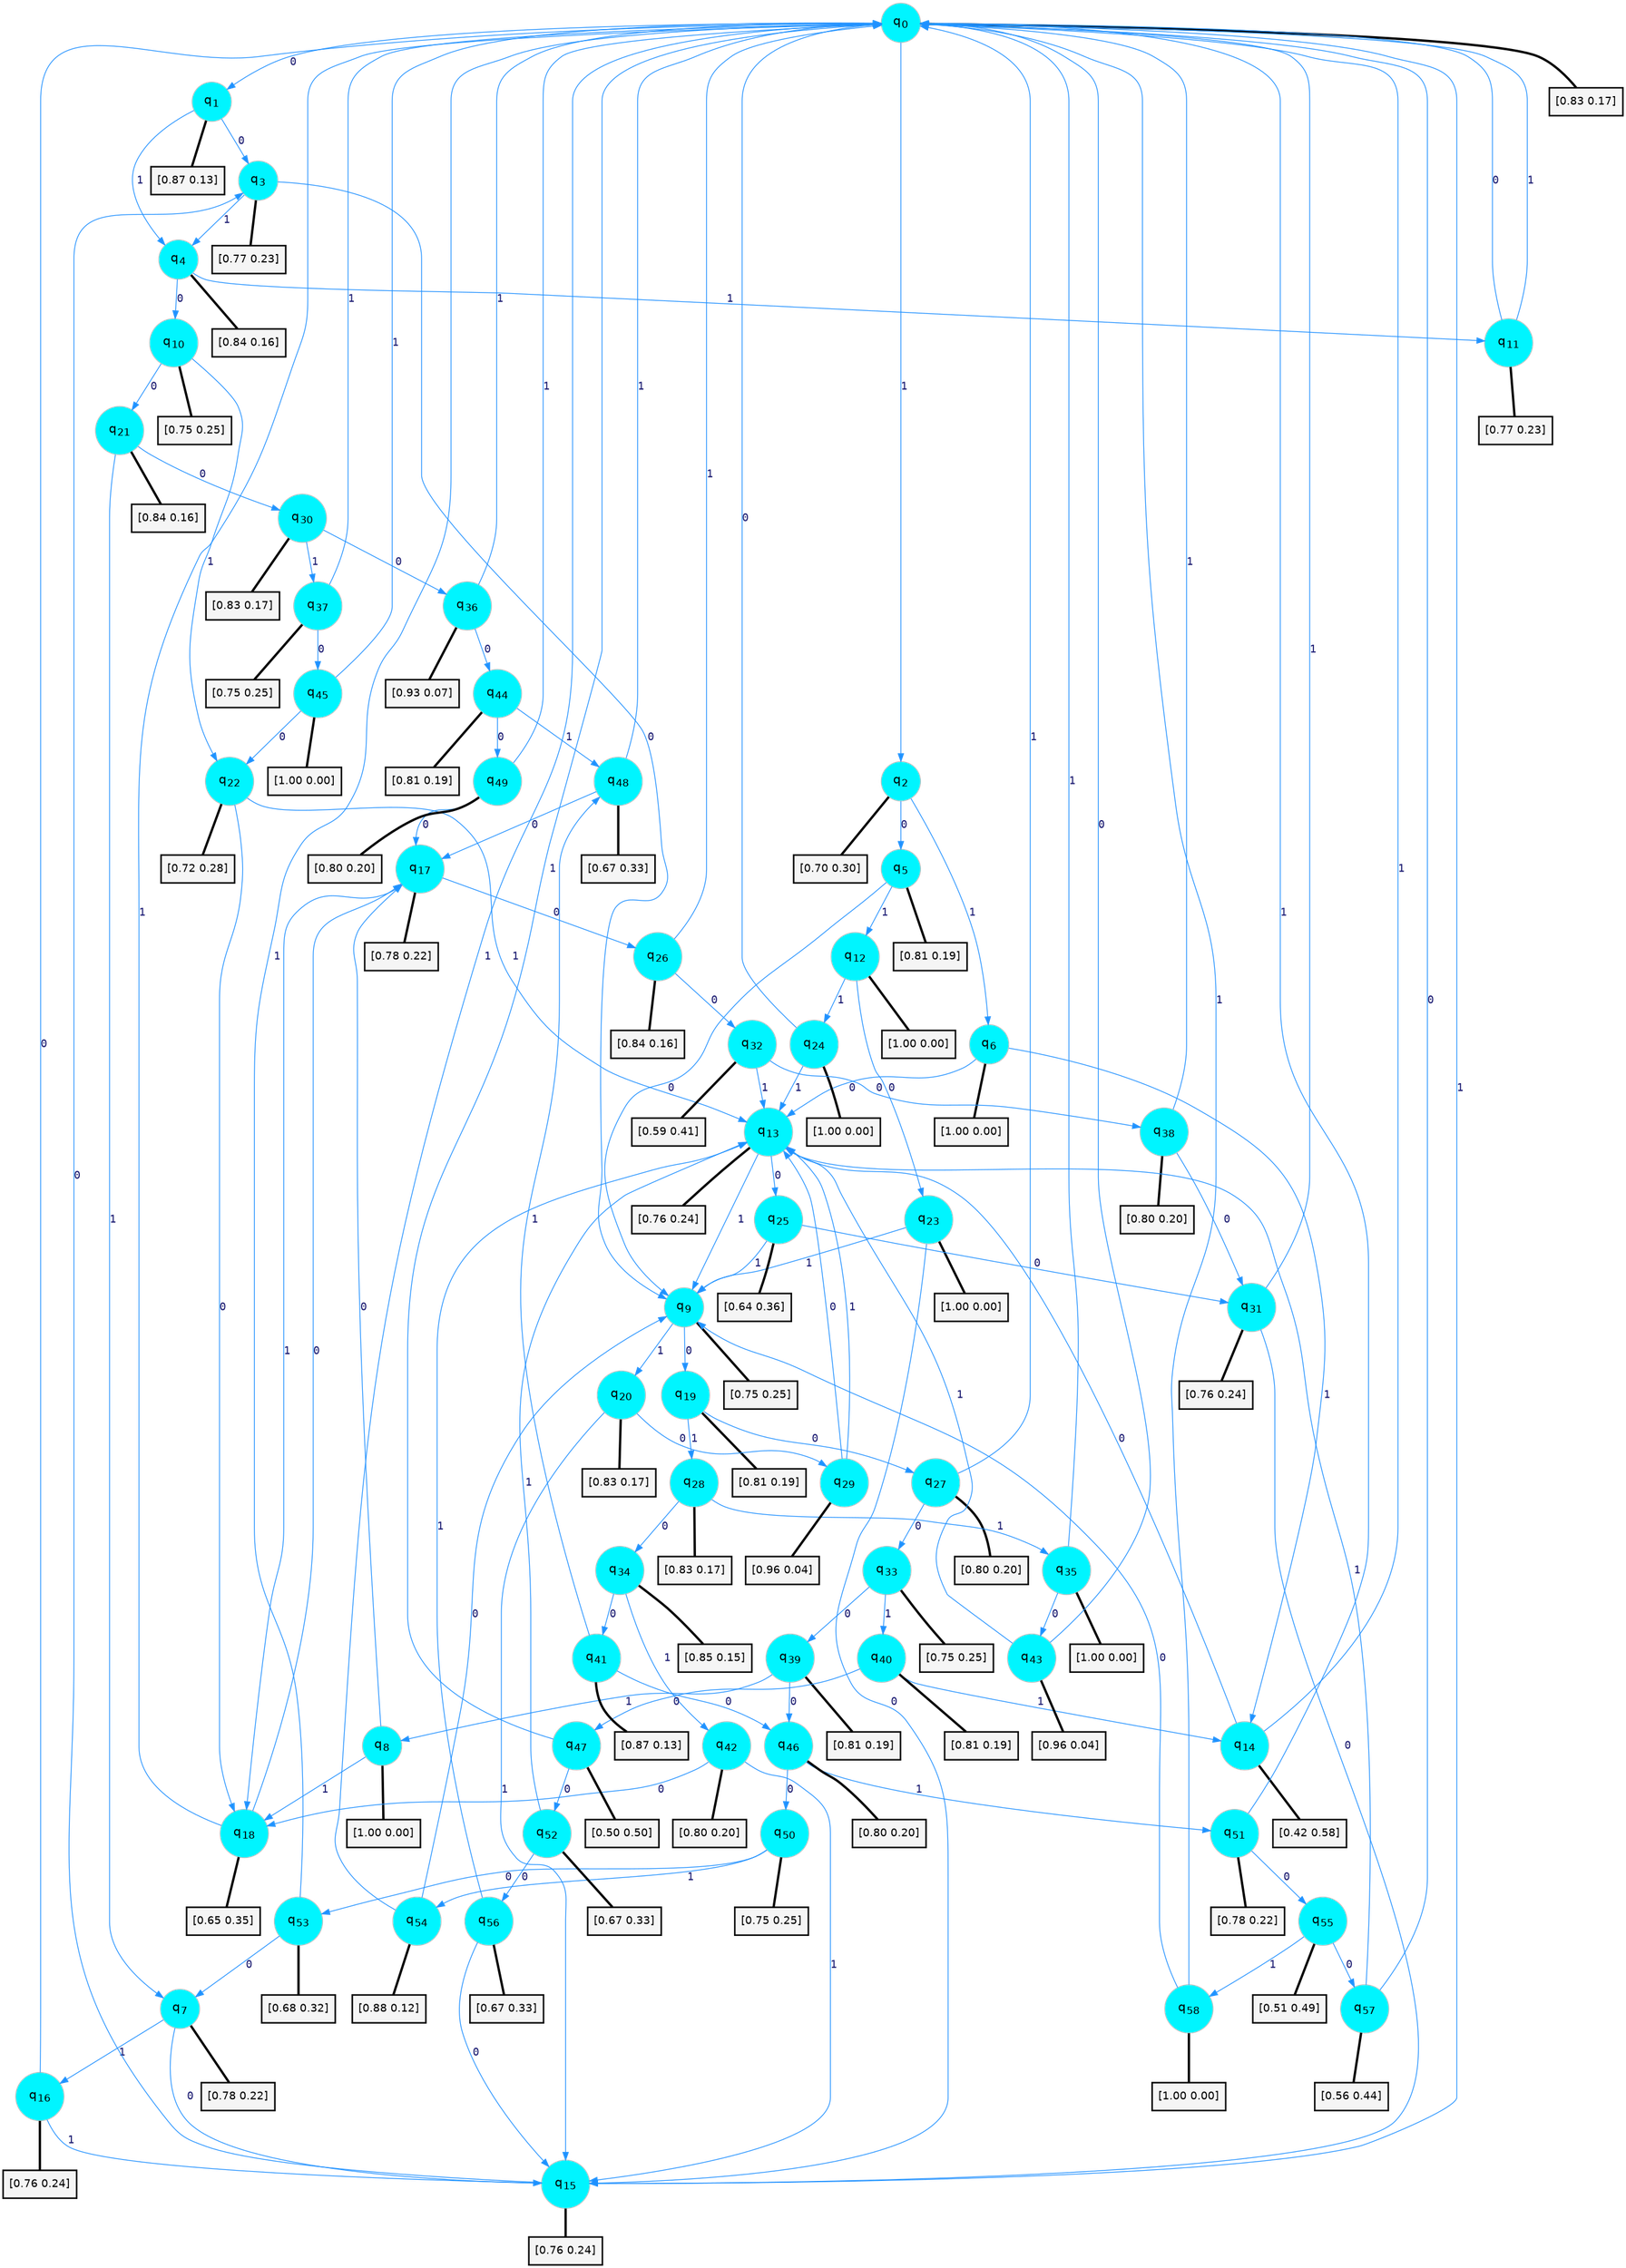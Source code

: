 digraph G {
graph [
bgcolor=transparent, dpi=300, rankdir=TD, size="40,25"];
node [
color=gray, fillcolor=turquoise1, fontcolor=black, fontname=Helvetica, fontsize=16, fontweight=bold, shape=circle, style=filled];
edge [
arrowsize=1, color=dodgerblue1, fontcolor=midnightblue, fontname=courier, fontweight=bold, penwidth=1, style=solid, weight=20];
0[label=<q<SUB>0</SUB>>];
1[label=<q<SUB>1</SUB>>];
2[label=<q<SUB>2</SUB>>];
3[label=<q<SUB>3</SUB>>];
4[label=<q<SUB>4</SUB>>];
5[label=<q<SUB>5</SUB>>];
6[label=<q<SUB>6</SUB>>];
7[label=<q<SUB>7</SUB>>];
8[label=<q<SUB>8</SUB>>];
9[label=<q<SUB>9</SUB>>];
10[label=<q<SUB>10</SUB>>];
11[label=<q<SUB>11</SUB>>];
12[label=<q<SUB>12</SUB>>];
13[label=<q<SUB>13</SUB>>];
14[label=<q<SUB>14</SUB>>];
15[label=<q<SUB>15</SUB>>];
16[label=<q<SUB>16</SUB>>];
17[label=<q<SUB>17</SUB>>];
18[label=<q<SUB>18</SUB>>];
19[label=<q<SUB>19</SUB>>];
20[label=<q<SUB>20</SUB>>];
21[label=<q<SUB>21</SUB>>];
22[label=<q<SUB>22</SUB>>];
23[label=<q<SUB>23</SUB>>];
24[label=<q<SUB>24</SUB>>];
25[label=<q<SUB>25</SUB>>];
26[label=<q<SUB>26</SUB>>];
27[label=<q<SUB>27</SUB>>];
28[label=<q<SUB>28</SUB>>];
29[label=<q<SUB>29</SUB>>];
30[label=<q<SUB>30</SUB>>];
31[label=<q<SUB>31</SUB>>];
32[label=<q<SUB>32</SUB>>];
33[label=<q<SUB>33</SUB>>];
34[label=<q<SUB>34</SUB>>];
35[label=<q<SUB>35</SUB>>];
36[label=<q<SUB>36</SUB>>];
37[label=<q<SUB>37</SUB>>];
38[label=<q<SUB>38</SUB>>];
39[label=<q<SUB>39</SUB>>];
40[label=<q<SUB>40</SUB>>];
41[label=<q<SUB>41</SUB>>];
42[label=<q<SUB>42</SUB>>];
43[label=<q<SUB>43</SUB>>];
44[label=<q<SUB>44</SUB>>];
45[label=<q<SUB>45</SUB>>];
46[label=<q<SUB>46</SUB>>];
47[label=<q<SUB>47</SUB>>];
48[label=<q<SUB>48</SUB>>];
49[label=<q<SUB>49</SUB>>];
50[label=<q<SUB>50</SUB>>];
51[label=<q<SUB>51</SUB>>];
52[label=<q<SUB>52</SUB>>];
53[label=<q<SUB>53</SUB>>];
54[label=<q<SUB>54</SUB>>];
55[label=<q<SUB>55</SUB>>];
56[label=<q<SUB>56</SUB>>];
57[label=<q<SUB>57</SUB>>];
58[label=<q<SUB>58</SUB>>];
59[label="[0.83 0.17]", shape=box,fontcolor=black, fontname=Helvetica, fontsize=14, penwidth=2, fillcolor=whitesmoke,color=black];
60[label="[0.87 0.13]", shape=box,fontcolor=black, fontname=Helvetica, fontsize=14, penwidth=2, fillcolor=whitesmoke,color=black];
61[label="[0.70 0.30]", shape=box,fontcolor=black, fontname=Helvetica, fontsize=14, penwidth=2, fillcolor=whitesmoke,color=black];
62[label="[0.77 0.23]", shape=box,fontcolor=black, fontname=Helvetica, fontsize=14, penwidth=2, fillcolor=whitesmoke,color=black];
63[label="[0.84 0.16]", shape=box,fontcolor=black, fontname=Helvetica, fontsize=14, penwidth=2, fillcolor=whitesmoke,color=black];
64[label="[0.81 0.19]", shape=box,fontcolor=black, fontname=Helvetica, fontsize=14, penwidth=2, fillcolor=whitesmoke,color=black];
65[label="[1.00 0.00]", shape=box,fontcolor=black, fontname=Helvetica, fontsize=14, penwidth=2, fillcolor=whitesmoke,color=black];
66[label="[0.78 0.22]", shape=box,fontcolor=black, fontname=Helvetica, fontsize=14, penwidth=2, fillcolor=whitesmoke,color=black];
67[label="[1.00 0.00]", shape=box,fontcolor=black, fontname=Helvetica, fontsize=14, penwidth=2, fillcolor=whitesmoke,color=black];
68[label="[0.75 0.25]", shape=box,fontcolor=black, fontname=Helvetica, fontsize=14, penwidth=2, fillcolor=whitesmoke,color=black];
69[label="[0.75 0.25]", shape=box,fontcolor=black, fontname=Helvetica, fontsize=14, penwidth=2, fillcolor=whitesmoke,color=black];
70[label="[0.77 0.23]", shape=box,fontcolor=black, fontname=Helvetica, fontsize=14, penwidth=2, fillcolor=whitesmoke,color=black];
71[label="[1.00 0.00]", shape=box,fontcolor=black, fontname=Helvetica, fontsize=14, penwidth=2, fillcolor=whitesmoke,color=black];
72[label="[0.76 0.24]", shape=box,fontcolor=black, fontname=Helvetica, fontsize=14, penwidth=2, fillcolor=whitesmoke,color=black];
73[label="[0.42 0.58]", shape=box,fontcolor=black, fontname=Helvetica, fontsize=14, penwidth=2, fillcolor=whitesmoke,color=black];
74[label="[0.76 0.24]", shape=box,fontcolor=black, fontname=Helvetica, fontsize=14, penwidth=2, fillcolor=whitesmoke,color=black];
75[label="[0.76 0.24]", shape=box,fontcolor=black, fontname=Helvetica, fontsize=14, penwidth=2, fillcolor=whitesmoke,color=black];
76[label="[0.78 0.22]", shape=box,fontcolor=black, fontname=Helvetica, fontsize=14, penwidth=2, fillcolor=whitesmoke,color=black];
77[label="[0.65 0.35]", shape=box,fontcolor=black, fontname=Helvetica, fontsize=14, penwidth=2, fillcolor=whitesmoke,color=black];
78[label="[0.81 0.19]", shape=box,fontcolor=black, fontname=Helvetica, fontsize=14, penwidth=2, fillcolor=whitesmoke,color=black];
79[label="[0.83 0.17]", shape=box,fontcolor=black, fontname=Helvetica, fontsize=14, penwidth=2, fillcolor=whitesmoke,color=black];
80[label="[0.84 0.16]", shape=box,fontcolor=black, fontname=Helvetica, fontsize=14, penwidth=2, fillcolor=whitesmoke,color=black];
81[label="[0.72 0.28]", shape=box,fontcolor=black, fontname=Helvetica, fontsize=14, penwidth=2, fillcolor=whitesmoke,color=black];
82[label="[1.00 0.00]", shape=box,fontcolor=black, fontname=Helvetica, fontsize=14, penwidth=2, fillcolor=whitesmoke,color=black];
83[label="[1.00 0.00]", shape=box,fontcolor=black, fontname=Helvetica, fontsize=14, penwidth=2, fillcolor=whitesmoke,color=black];
84[label="[0.64 0.36]", shape=box,fontcolor=black, fontname=Helvetica, fontsize=14, penwidth=2, fillcolor=whitesmoke,color=black];
85[label="[0.84 0.16]", shape=box,fontcolor=black, fontname=Helvetica, fontsize=14, penwidth=2, fillcolor=whitesmoke,color=black];
86[label="[0.80 0.20]", shape=box,fontcolor=black, fontname=Helvetica, fontsize=14, penwidth=2, fillcolor=whitesmoke,color=black];
87[label="[0.83 0.17]", shape=box,fontcolor=black, fontname=Helvetica, fontsize=14, penwidth=2, fillcolor=whitesmoke,color=black];
88[label="[0.96 0.04]", shape=box,fontcolor=black, fontname=Helvetica, fontsize=14, penwidth=2, fillcolor=whitesmoke,color=black];
89[label="[0.83 0.17]", shape=box,fontcolor=black, fontname=Helvetica, fontsize=14, penwidth=2, fillcolor=whitesmoke,color=black];
90[label="[0.76 0.24]", shape=box,fontcolor=black, fontname=Helvetica, fontsize=14, penwidth=2, fillcolor=whitesmoke,color=black];
91[label="[0.59 0.41]", shape=box,fontcolor=black, fontname=Helvetica, fontsize=14, penwidth=2, fillcolor=whitesmoke,color=black];
92[label="[0.75 0.25]", shape=box,fontcolor=black, fontname=Helvetica, fontsize=14, penwidth=2, fillcolor=whitesmoke,color=black];
93[label="[0.85 0.15]", shape=box,fontcolor=black, fontname=Helvetica, fontsize=14, penwidth=2, fillcolor=whitesmoke,color=black];
94[label="[1.00 0.00]", shape=box,fontcolor=black, fontname=Helvetica, fontsize=14, penwidth=2, fillcolor=whitesmoke,color=black];
95[label="[0.93 0.07]", shape=box,fontcolor=black, fontname=Helvetica, fontsize=14, penwidth=2, fillcolor=whitesmoke,color=black];
96[label="[0.75 0.25]", shape=box,fontcolor=black, fontname=Helvetica, fontsize=14, penwidth=2, fillcolor=whitesmoke,color=black];
97[label="[0.80 0.20]", shape=box,fontcolor=black, fontname=Helvetica, fontsize=14, penwidth=2, fillcolor=whitesmoke,color=black];
98[label="[0.81 0.19]", shape=box,fontcolor=black, fontname=Helvetica, fontsize=14, penwidth=2, fillcolor=whitesmoke,color=black];
99[label="[0.81 0.19]", shape=box,fontcolor=black, fontname=Helvetica, fontsize=14, penwidth=2, fillcolor=whitesmoke,color=black];
100[label="[0.87 0.13]", shape=box,fontcolor=black, fontname=Helvetica, fontsize=14, penwidth=2, fillcolor=whitesmoke,color=black];
101[label="[0.80 0.20]", shape=box,fontcolor=black, fontname=Helvetica, fontsize=14, penwidth=2, fillcolor=whitesmoke,color=black];
102[label="[0.96 0.04]", shape=box,fontcolor=black, fontname=Helvetica, fontsize=14, penwidth=2, fillcolor=whitesmoke,color=black];
103[label="[0.81 0.19]", shape=box,fontcolor=black, fontname=Helvetica, fontsize=14, penwidth=2, fillcolor=whitesmoke,color=black];
104[label="[1.00 0.00]", shape=box,fontcolor=black, fontname=Helvetica, fontsize=14, penwidth=2, fillcolor=whitesmoke,color=black];
105[label="[0.80 0.20]", shape=box,fontcolor=black, fontname=Helvetica, fontsize=14, penwidth=2, fillcolor=whitesmoke,color=black];
106[label="[0.50 0.50]", shape=box,fontcolor=black, fontname=Helvetica, fontsize=14, penwidth=2, fillcolor=whitesmoke,color=black];
107[label="[0.67 0.33]", shape=box,fontcolor=black, fontname=Helvetica, fontsize=14, penwidth=2, fillcolor=whitesmoke,color=black];
108[label="[0.80 0.20]", shape=box,fontcolor=black, fontname=Helvetica, fontsize=14, penwidth=2, fillcolor=whitesmoke,color=black];
109[label="[0.75 0.25]", shape=box,fontcolor=black, fontname=Helvetica, fontsize=14, penwidth=2, fillcolor=whitesmoke,color=black];
110[label="[0.78 0.22]", shape=box,fontcolor=black, fontname=Helvetica, fontsize=14, penwidth=2, fillcolor=whitesmoke,color=black];
111[label="[0.67 0.33]", shape=box,fontcolor=black, fontname=Helvetica, fontsize=14, penwidth=2, fillcolor=whitesmoke,color=black];
112[label="[0.68 0.32]", shape=box,fontcolor=black, fontname=Helvetica, fontsize=14, penwidth=2, fillcolor=whitesmoke,color=black];
113[label="[0.88 0.12]", shape=box,fontcolor=black, fontname=Helvetica, fontsize=14, penwidth=2, fillcolor=whitesmoke,color=black];
114[label="[0.51 0.49]", shape=box,fontcolor=black, fontname=Helvetica, fontsize=14, penwidth=2, fillcolor=whitesmoke,color=black];
115[label="[0.67 0.33]", shape=box,fontcolor=black, fontname=Helvetica, fontsize=14, penwidth=2, fillcolor=whitesmoke,color=black];
116[label="[0.56 0.44]", shape=box,fontcolor=black, fontname=Helvetica, fontsize=14, penwidth=2, fillcolor=whitesmoke,color=black];
117[label="[1.00 0.00]", shape=box,fontcolor=black, fontname=Helvetica, fontsize=14, penwidth=2, fillcolor=whitesmoke,color=black];
0->1 [label=0];
0->2 [label=1];
0->59 [arrowhead=none, penwidth=3,color=black];
1->3 [label=0];
1->4 [label=1];
1->60 [arrowhead=none, penwidth=3,color=black];
2->5 [label=0];
2->6 [label=1];
2->61 [arrowhead=none, penwidth=3,color=black];
3->9 [label=0];
3->4 [label=1];
3->62 [arrowhead=none, penwidth=3,color=black];
4->10 [label=0];
4->11 [label=1];
4->63 [arrowhead=none, penwidth=3,color=black];
5->9 [label=0];
5->12 [label=1];
5->64 [arrowhead=none, penwidth=3,color=black];
6->13 [label=0];
6->14 [label=1];
6->65 [arrowhead=none, penwidth=3,color=black];
7->15 [label=0];
7->16 [label=1];
7->66 [arrowhead=none, penwidth=3,color=black];
8->17 [label=0];
8->18 [label=1];
8->67 [arrowhead=none, penwidth=3,color=black];
9->19 [label=0];
9->20 [label=1];
9->68 [arrowhead=none, penwidth=3,color=black];
10->21 [label=0];
10->22 [label=1];
10->69 [arrowhead=none, penwidth=3,color=black];
11->0 [label=0];
11->0 [label=1];
11->70 [arrowhead=none, penwidth=3,color=black];
12->23 [label=0];
12->24 [label=1];
12->71 [arrowhead=none, penwidth=3,color=black];
13->25 [label=0];
13->9 [label=1];
13->72 [arrowhead=none, penwidth=3,color=black];
14->13 [label=0];
14->0 [label=1];
14->73 [arrowhead=none, penwidth=3,color=black];
15->3 [label=0];
15->0 [label=1];
15->74 [arrowhead=none, penwidth=3,color=black];
16->0 [label=0];
16->15 [label=1];
16->75 [arrowhead=none, penwidth=3,color=black];
17->26 [label=0];
17->18 [label=1];
17->76 [arrowhead=none, penwidth=3,color=black];
18->17 [label=0];
18->0 [label=1];
18->77 [arrowhead=none, penwidth=3,color=black];
19->27 [label=0];
19->28 [label=1];
19->78 [arrowhead=none, penwidth=3,color=black];
20->29 [label=0];
20->15 [label=1];
20->79 [arrowhead=none, penwidth=3,color=black];
21->30 [label=0];
21->7 [label=1];
21->80 [arrowhead=none, penwidth=3,color=black];
22->18 [label=0];
22->13 [label=1];
22->81 [arrowhead=none, penwidth=3,color=black];
23->15 [label=0];
23->9 [label=1];
23->82 [arrowhead=none, penwidth=3,color=black];
24->0 [label=0];
24->13 [label=1];
24->83 [arrowhead=none, penwidth=3,color=black];
25->31 [label=0];
25->9 [label=1];
25->84 [arrowhead=none, penwidth=3,color=black];
26->32 [label=0];
26->0 [label=1];
26->85 [arrowhead=none, penwidth=3,color=black];
27->33 [label=0];
27->0 [label=1];
27->86 [arrowhead=none, penwidth=3,color=black];
28->34 [label=0];
28->35 [label=1];
28->87 [arrowhead=none, penwidth=3,color=black];
29->13 [label=0];
29->13 [label=1];
29->88 [arrowhead=none, penwidth=3,color=black];
30->36 [label=0];
30->37 [label=1];
30->89 [arrowhead=none, penwidth=3,color=black];
31->15 [label=0];
31->0 [label=1];
31->90 [arrowhead=none, penwidth=3,color=black];
32->38 [label=0];
32->13 [label=1];
32->91 [arrowhead=none, penwidth=3,color=black];
33->39 [label=0];
33->40 [label=1];
33->92 [arrowhead=none, penwidth=3,color=black];
34->41 [label=0];
34->42 [label=1];
34->93 [arrowhead=none, penwidth=3,color=black];
35->43 [label=0];
35->0 [label=1];
35->94 [arrowhead=none, penwidth=3,color=black];
36->44 [label=0];
36->0 [label=1];
36->95 [arrowhead=none, penwidth=3,color=black];
37->45 [label=0];
37->0 [label=1];
37->96 [arrowhead=none, penwidth=3,color=black];
38->31 [label=0];
38->0 [label=1];
38->97 [arrowhead=none, penwidth=3,color=black];
39->46 [label=0];
39->8 [label=1];
39->98 [arrowhead=none, penwidth=3,color=black];
40->47 [label=0];
40->14 [label=1];
40->99 [arrowhead=none, penwidth=3,color=black];
41->46 [label=0];
41->48 [label=1];
41->100 [arrowhead=none, penwidth=3,color=black];
42->18 [label=0];
42->15 [label=1];
42->101 [arrowhead=none, penwidth=3,color=black];
43->0 [label=0];
43->13 [label=1];
43->102 [arrowhead=none, penwidth=3,color=black];
44->49 [label=0];
44->48 [label=1];
44->103 [arrowhead=none, penwidth=3,color=black];
45->22 [label=0];
45->0 [label=1];
45->104 [arrowhead=none, penwidth=3,color=black];
46->50 [label=0];
46->51 [label=1];
46->105 [arrowhead=none, penwidth=3,color=black];
47->52 [label=0];
47->0 [label=1];
47->106 [arrowhead=none, penwidth=3,color=black];
48->17 [label=0];
48->0 [label=1];
48->107 [arrowhead=none, penwidth=3,color=black];
49->17 [label=0];
49->0 [label=1];
49->108 [arrowhead=none, penwidth=3,color=black];
50->53 [label=0];
50->54 [label=1];
50->109 [arrowhead=none, penwidth=3,color=black];
51->55 [label=0];
51->0 [label=1];
51->110 [arrowhead=none, penwidth=3,color=black];
52->56 [label=0];
52->13 [label=1];
52->111 [arrowhead=none, penwidth=3,color=black];
53->7 [label=0];
53->0 [label=1];
53->112 [arrowhead=none, penwidth=3,color=black];
54->9 [label=0];
54->0 [label=1];
54->113 [arrowhead=none, penwidth=3,color=black];
55->57 [label=0];
55->58 [label=1];
55->114 [arrowhead=none, penwidth=3,color=black];
56->15 [label=0];
56->13 [label=1];
56->115 [arrowhead=none, penwidth=3,color=black];
57->0 [label=0];
57->13 [label=1];
57->116 [arrowhead=none, penwidth=3,color=black];
58->9 [label=0];
58->0 [label=1];
58->117 [arrowhead=none, penwidth=3,color=black];
}
